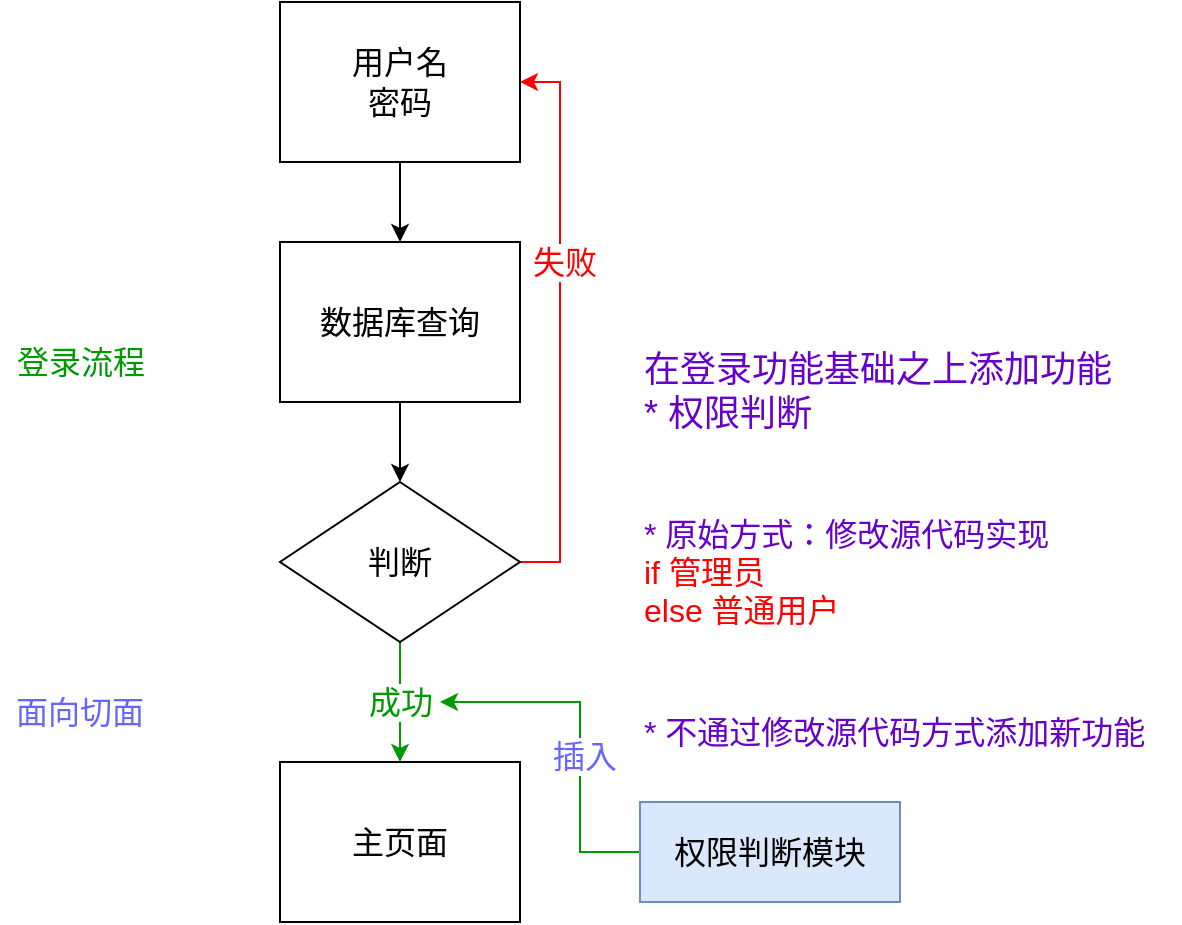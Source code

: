 <mxfile version="20.0.1" type="github">
  <diagram id="WkLt7YEkk_ZeOxThB0Bs" name="Page-1">
    <mxGraphModel dx="711" dy="384" grid="1" gridSize="10" guides="1" tooltips="1" connect="1" arrows="1" fold="1" page="1" pageScale="1" pageWidth="827" pageHeight="1169" math="0" shadow="0">
      <root>
        <mxCell id="0" />
        <mxCell id="1" parent="0" />
        <mxCell id="yoBXTclRUUPUT9tsP0_E-5" style="edgeStyle=orthogonalEdgeStyle;rounded=0;orthogonalLoop=1;jettySize=auto;html=1;entryX=0.5;entryY=0;entryDx=0;entryDy=0;fontSize=16;" edge="1" parent="1" source="yoBXTclRUUPUT9tsP0_E-2" target="yoBXTclRUUPUT9tsP0_E-4">
          <mxGeometry relative="1" as="geometry" />
        </mxCell>
        <mxCell id="yoBXTclRUUPUT9tsP0_E-2" value="&lt;font style=&quot;font-size: 16px;&quot;&gt;用户名&lt;br&gt;密码&lt;br&gt;&lt;/font&gt;" style="rounded=0;whiteSpace=wrap;html=1;" vertex="1" parent="1">
          <mxGeometry x="170" y="420" width="120" height="80" as="geometry" />
        </mxCell>
        <mxCell id="yoBXTclRUUPUT9tsP0_E-9" style="edgeStyle=orthogonalEdgeStyle;rounded=0;orthogonalLoop=1;jettySize=auto;html=1;entryX=0.5;entryY=0;entryDx=0;entryDy=0;fontSize=16;" edge="1" parent="1" source="yoBXTclRUUPUT9tsP0_E-4" target="yoBXTclRUUPUT9tsP0_E-6">
          <mxGeometry relative="1" as="geometry" />
        </mxCell>
        <mxCell id="yoBXTclRUUPUT9tsP0_E-4" value="&lt;font style=&quot;font-size: 16px;&quot;&gt;数据库查询&lt;br&gt;&lt;/font&gt;" style="rounded=0;whiteSpace=wrap;html=1;" vertex="1" parent="1">
          <mxGeometry x="170" y="540" width="120" height="80" as="geometry" />
        </mxCell>
        <mxCell id="yoBXTclRUUPUT9tsP0_E-7" style="edgeStyle=orthogonalEdgeStyle;rounded=0;orthogonalLoop=1;jettySize=auto;html=1;entryX=1;entryY=0.5;entryDx=0;entryDy=0;fontSize=16;strokeColor=#FF0000;" edge="1" parent="1" source="yoBXTclRUUPUT9tsP0_E-6" target="yoBXTclRUUPUT9tsP0_E-2">
          <mxGeometry relative="1" as="geometry">
            <Array as="points">
              <mxPoint x="310" y="700" />
              <mxPoint x="310" y="460" />
            </Array>
          </mxGeometry>
        </mxCell>
        <mxCell id="yoBXTclRUUPUT9tsP0_E-8" value="失败" style="edgeLabel;html=1;align=center;verticalAlign=middle;resizable=0;points=[];fontSize=16;fontColor=#FF0000;" vertex="1" connectable="0" parent="yoBXTclRUUPUT9tsP0_E-7">
          <mxGeometry x="0.215" y="-2" relative="1" as="geometry">
            <mxPoint as="offset" />
          </mxGeometry>
        </mxCell>
        <mxCell id="yoBXTclRUUPUT9tsP0_E-12" value="&lt;font color=&quot;#009900&quot;&gt;成功&lt;/font&gt;" style="edgeStyle=orthogonalEdgeStyle;rounded=0;orthogonalLoop=1;jettySize=auto;html=1;entryX=0.5;entryY=0;entryDx=0;entryDy=0;fontSize=16;strokeColor=#009900;" edge="1" parent="1" source="yoBXTclRUUPUT9tsP0_E-6" target="yoBXTclRUUPUT9tsP0_E-11">
          <mxGeometry relative="1" as="geometry" />
        </mxCell>
        <mxCell id="yoBXTclRUUPUT9tsP0_E-6" value="判断" style="rhombus;whiteSpace=wrap;html=1;fontSize=16;" vertex="1" parent="1">
          <mxGeometry x="170" y="660" width="120" height="80" as="geometry" />
        </mxCell>
        <mxCell id="yoBXTclRUUPUT9tsP0_E-11" value="&lt;font style=&quot;font-size: 16px;&quot;&gt;主页面&lt;br&gt;&lt;/font&gt;" style="rounded=0;whiteSpace=wrap;html=1;" vertex="1" parent="1">
          <mxGeometry x="170" y="800" width="120" height="80" as="geometry" />
        </mxCell>
        <mxCell id="yoBXTclRUUPUT9tsP0_E-15" value="登录流程" style="text;html=1;align=center;verticalAlign=middle;resizable=0;points=[];autosize=1;strokeColor=none;fillColor=none;fontSize=16;fontColor=#009900;" vertex="1" parent="1">
          <mxGeometry x="30" y="590" width="80" height="20" as="geometry" />
        </mxCell>
        <mxCell id="yoBXTclRUUPUT9tsP0_E-16" value="&lt;font style=&quot;font-size: 18px;&quot;&gt;&lt;font color=&quot;#6600cc&quot;&gt;在登录功能基础之上添加功能&lt;br&gt;* 权限判断&lt;/font&gt;&lt;br&gt;&lt;/font&gt;" style="text;html=1;strokeColor=none;fillColor=none;align=left;verticalAlign=middle;whiteSpace=wrap;rounded=0;fontSize=16;fontColor=#009900;" vertex="1" parent="1">
          <mxGeometry x="350" y="600" width="246" height="30" as="geometry" />
        </mxCell>
        <mxCell id="yoBXTclRUUPUT9tsP0_E-18" value="&lt;font color=&quot;#6600cc&quot;&gt;* 原始方式：修改源代码实现&lt;/font&gt;&lt;br&gt;&lt;font color=&quot;#ff0000&quot;&gt;if 管理员&lt;br&gt;else 普通用户&lt;/font&gt;" style="text;html=1;strokeColor=none;fillColor=none;align=left;verticalAlign=middle;whiteSpace=wrap;rounded=0;fontSize=16;fontColor=#009900;" vertex="1" parent="1">
          <mxGeometry x="350" y="690" width="246" height="30" as="geometry" />
        </mxCell>
        <mxCell id="yoBXTclRUUPUT9tsP0_E-19" value="&lt;font color=&quot;#6600cc&quot;&gt;* 不通过修改源代码方式添加新功能&lt;/font&gt;&lt;br&gt;" style="text;html=1;strokeColor=none;fillColor=none;align=left;verticalAlign=middle;whiteSpace=wrap;rounded=0;fontSize=16;fontColor=#009900;" vertex="1" parent="1">
          <mxGeometry x="350" y="770" width="270" height="30" as="geometry" />
        </mxCell>
        <mxCell id="yoBXTclRUUPUT9tsP0_E-22" style="edgeStyle=orthogonalEdgeStyle;rounded=0;orthogonalLoop=1;jettySize=auto;html=1;fontSize=16;fontColor=#FF0000;strokeColor=#009900;" edge="1" parent="1" source="yoBXTclRUUPUT9tsP0_E-20">
          <mxGeometry relative="1" as="geometry">
            <mxPoint x="250" y="770" as="targetPoint" />
            <Array as="points">
              <mxPoint x="320" y="845" />
            </Array>
          </mxGeometry>
        </mxCell>
        <mxCell id="yoBXTclRUUPUT9tsP0_E-23" value="&lt;font color=&quot;#6666ff&quot;&gt;插入&lt;/font&gt;" style="edgeLabel;html=1;align=center;verticalAlign=middle;resizable=0;points=[];fontSize=16;fontColor=#FF0000;" vertex="1" connectable="0" parent="yoBXTclRUUPUT9tsP0_E-22">
          <mxGeometry x="-0.103" y="-2" relative="1" as="geometry">
            <mxPoint as="offset" />
          </mxGeometry>
        </mxCell>
        <mxCell id="yoBXTclRUUPUT9tsP0_E-20" value="&lt;font style=&quot;font-size: 16px;&quot;&gt;权限判断模块&lt;/font&gt;" style="rounded=0;whiteSpace=wrap;html=1;fontSize=18;fillColor=#dae8fc;strokeColor=#6c8ebf;" vertex="1" parent="1">
          <mxGeometry x="350" y="820" width="130" height="50" as="geometry" />
        </mxCell>
        <mxCell id="yoBXTclRUUPUT9tsP0_E-24" value="面向切面" style="text;html=1;strokeColor=none;fillColor=none;align=center;verticalAlign=middle;whiteSpace=wrap;rounded=0;fontSize=16;fontColor=#6666FF;" vertex="1" parent="1">
          <mxGeometry x="30" y="760" width="80" height="30" as="geometry" />
        </mxCell>
      </root>
    </mxGraphModel>
  </diagram>
</mxfile>
